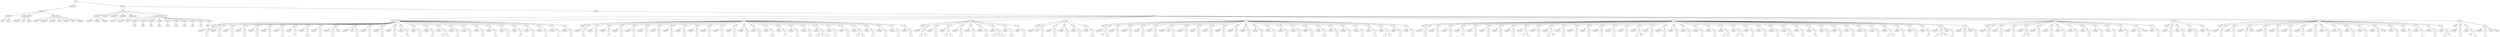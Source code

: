 digraph Tree {
	"t0" [label = "TEI"];
	"t1" [label = "teiHeader"];
	"t2" [label = "fileDesc"];
	"t3" [label = "titleStmt"];
	"t4" [label = "title"];
	"t5" [label = "author"];
	"t6" [label = "publicationStmt"];
	"t7" [label = "publisher"];
	"t8" [label = "idno"];
	"t9" [label = "rights"];
	"t10" [label = "SourceDesc"];
	"t11" [label = "genre"];
	"t12" [label = "inspiration"];
	"t13" [label = "structure"];
	"t14" [label = "type"];
	"t15" [label = "periode"];
	"t16" [label = "taille"];
	"t17" [label = "permalien"];
	"t18" [label = "text"];
	"t19" [label = "front"];
	"t20" [label = "docTitle"];
	"t21" [label = "titlePart"];
	"t22" [label = "titlePart"];
	"t23" [label = "titlePart"];
	"t24" [label = "docDate"];
	"t25" [label = "docAuthor"];
	"t26" [label = "docImprint"];
	"t27" [label = "printer"];
	"t28" [label = "performance"];
	"t29" [label = "premiere"];
	"t30" [label = "castList"];
	"t31" [label = "head"];
	"t32" [label = "castItem"];
	"t33" [label = "role"];
	"t34" [label = "castItem"];
	"t35" [label = "role"];
	"t36" [label = "castItem"];
	"t37" [label = "role"];
	"t38" [label = "castItem"];
	"t39" [label = "role"];
	"t40" [label = "castItem"];
	"t41" [label = "role"];
	"t42" [label = "castItem"];
	"t43" [label = "role"];
	"t44" [label = "castItem"];
	"t45" [label = "role"];
	"t46" [label = "castItem"];
	"t47" [label = "role"];
	"t48" [label = "castItem"];
	"t49" [label = "role"];
	"t50" [label = "castItem"];
	"t51" [label = "role"];
	"t52" [label = "set"];
	"t53" [label = "body"];
	"t54" [label = "div1"];
	"t55" [label = "head"];
	"t56" [label = "div2"];
	"t57" [label = "head"];
	"t58" [label = "sp"];
	"t59" [label = "speaker"];
	"t60" [label = "p"];
	"t61" [label = "s"];
	"t62" [label = "sp"];
	"t63" [label = "speaker"];
	"t64" [label = "p"];
	"t65" [label = "s"];
	"t66" [label = "sp"];
	"t67" [label = "speaker"];
	"t68" [label = "p"];
	"t69" [label = "s"];
	"t70" [label = "sp"];
	"t71" [label = "speaker"];
	"t72" [label = "p"];
	"t73" [label = "s"];
	"t74" [label = "sp"];
	"t75" [label = "speaker"];
	"t76" [label = "p"];
	"t77" [label = "s"];
	"t78" [label = "sp"];
	"t79" [label = "speaker"];
	"t80" [label = "p"];
	"t81" [label = "s"];
	"t82" [label = "sp"];
	"t83" [label = "speaker"];
	"t84" [label = "p"];
	"t85" [label = "s"];
	"t86" [label = "sp"];
	"t87" [label = "speaker"];
	"t88" [label = "p"];
	"t89" [label = "s"];
	"t90" [label = "sp"];
	"t91" [label = "speaker"];
	"t92" [label = "p"];
	"t93" [label = "s"];
	"t94" [label = "sp"];
	"t95" [label = "speaker"];
	"t96" [label = "p"];
	"t97" [label = "s"];
	"t98" [label = "sp"];
	"t99" [label = "speaker"];
	"t100" [label = "p"];
	"t101" [label = "s"];
	"t102" [label = "stage"];
	"t103" [label = "sp"];
	"t104" [label = "speaker"];
	"t105" [label = "note"];
	"t106" [label = "p"];
	"t107" [label = "s"];
	"t108" [label = "sp"];
	"t109" [label = "speaker"];
	"t110" [label = "p"];
	"t111" [label = "s"];
	"t112" [label = "sp"];
	"t113" [label = "speaker"];
	"t114" [label = "p"];
	"t115" [label = "s"];
	"t116" [label = "sp"];
	"t117" [label = "speaker"];
	"t118" [label = "p"];
	"t119" [label = "s"];
	"t120" [label = "sp"];
	"t121" [label = "speaker"];
	"t122" [label = "p"];
	"t123" [label = "s"];
	"t124" [label = "sp"];
	"t125" [label = "speaker"];
	"t126" [label = "p"];
	"t127" [label = "s"];
	"t128" [label = "sp"];
	"t129" [label = "speaker"];
	"t130" [label = "p"];
	"t131" [label = "s"];
	"t132" [label = "sp"];
	"t133" [label = "speaker"];
	"t134" [label = "p"];
	"t135" [label = "s"];
	"t136" [label = "s"];
	"t137" [label = "sp"];
	"t138" [label = "speaker"];
	"t139" [label = "p"];
	"t140" [label = "s"];
	"t141" [label = "sp"];
	"t142" [label = "speaker"];
	"t143" [label = "p"];
	"t144" [label = "s"];
	"t145" [label = "sp"];
	"t146" [label = "speaker"];
	"t147" [label = "p"];
	"t148" [label = "s"];
	"t149" [label = "sp"];
	"t150" [label = "speaker"];
	"t151" [label = "p"];
	"t152" [label = "s"];
	"t153" [label = "sp"];
	"t154" [label = "speaker"];
	"t155" [label = "p"];
	"t156" [label = "s"];
	"t157" [label = "sp"];
	"t158" [label = "speaker"];
	"t159" [label = "p"];
	"t160" [label = "s"];
	"t161" [label = "sp"];
	"t162" [label = "speaker"];
	"t163" [label = "p"];
	"t164" [label = "s"];
	"t165" [label = "sp"];
	"t166" [label = "speaker"];
	"t167" [label = "p"];
	"t168" [label = "s"];
	"t169" [label = "sp"];
	"t170" [label = "speaker"];
	"t171" [label = "p"];
	"t172" [label = "s"];
	"t173" [label = "sp"];
	"t174" [label = "speaker"];
	"t175" [label = "p"];
	"t176" [label = "s"];
	"t177" [label = "div2"];
	"t178" [label = "head"];
	"t179" [label = "sp"];
	"t180" [label = "speaker"];
	"t181" [label = "p"];
	"t182" [label = "s"];
	"t183" [label = "sp"];
	"t184" [label = "speaker"];
	"t185" [label = "p"];
	"t186" [label = "s"];
	"t187" [label = "sp"];
	"t188" [label = "speaker"];
	"t189" [label = "p"];
	"t190" [label = "s"];
	"t191" [label = "sp"];
	"t192" [label = "speaker"];
	"t193" [label = "p"];
	"t194" [label = "s"];
	"t195" [label = "sp"];
	"t196" [label = "speaker"];
	"t197" [label = "p"];
	"t198" [label = "s"];
	"t199" [label = "sp"];
	"t200" [label = "speaker"];
	"t201" [label = "p"];
	"t202" [label = "s"];
	"t203" [label = "sp"];
	"t204" [label = "speaker"];
	"t205" [label = "p"];
	"t206" [label = "s"];
	"t207" [label = "sp"];
	"t208" [label = "speaker"];
	"t209" [label = "p"];
	"t210" [label = "s"];
	"t211" [label = "sp"];
	"t212" [label = "speaker"];
	"t213" [label = "p"];
	"t214" [label = "s"];
	"t215" [label = "sp"];
	"t216" [label = "speaker"];
	"t217" [label = "p"];
	"t218" [label = "s"];
	"t219" [label = "sp"];
	"t220" [label = "speaker"];
	"t221" [label = "p"];
	"t222" [label = "s"];
	"t223" [label = "sp"];
	"t224" [label = "speaker"];
	"t225" [label = "p"];
	"t226" [label = "s"];
	"t227" [label = "sp"];
	"t228" [label = "speaker"];
	"t229" [label = "p"];
	"t230" [label = "s"];
	"t231" [label = "sp"];
	"t232" [label = "speaker"];
	"t233" [label = "p"];
	"t234" [label = "s"];
	"t235" [label = "sp"];
	"t236" [label = "speaker"];
	"t237" [label = "p"];
	"t238" [label = "s"];
	"t239" [label = "sp"];
	"t240" [label = "speaker"];
	"t241" [label = "p"];
	"t242" [label = "s"];
	"t243" [label = "sp"];
	"t244" [label = "speaker"];
	"t245" [label = "p"];
	"t246" [label = "s"];
	"t247" [label = "sp"];
	"t248" [label = "speaker"];
	"t249" [label = "p"];
	"t250" [label = "s"];
	"t251" [label = "sp"];
	"t252" [label = "speaker"];
	"t253" [label = "p"];
	"t254" [label = "s"];
	"t255" [label = "sp"];
	"t256" [label = "speaker"];
	"t257" [label = "p"];
	"t258" [label = "s"];
	"t259" [label = "s"];
	"t260" [label = "s"];
	"t261" [label = "sp"];
	"t262" [label = "speaker"];
	"t263" [label = "p"];
	"t264" [label = "s"];
	"t265" [label = "sp"];
	"t266" [label = "speaker"];
	"t267" [label = "p"];
	"t268" [label = "s"];
	"t269" [label = "sp"];
	"t270" [label = "speaker"];
	"t271" [label = "p"];
	"t272" [label = "s"];
	"t273" [label = "s"];
	"t274" [label = "sp"];
	"t275" [label = "speaker"];
	"t276" [label = "p"];
	"t277" [label = "s"];
	"t278" [label = "sp"];
	"t279" [label = "speaker"];
	"t280" [label = "p"];
	"t281" [label = "s"];
	"t282" [label = "sp"];
	"t283" [label = "speaker"];
	"t284" [label = "p"];
	"t285" [label = "s"];
	"t286" [label = "sp"];
	"t287" [label = "speaker"];
	"t288" [label = "p"];
	"t289" [label = "s"];
	"t290" [label = "div2"];
	"t291" [label = "head"];
	"t292" [label = "sp"];
	"t293" [label = "speaker"];
	"t294" [label = "p"];
	"t295" [label = "s"];
	"t296" [label = "s"];
	"t297" [label = "sp"];
	"t298" [label = "speaker"];
	"t299" [label = "p"];
	"t300" [label = "s"];
	"t301" [label = "sp"];
	"t302" [label = "speaker"];
	"t303" [label = "p"];
	"t304" [label = "s"];
	"t305" [label = "s"];
	"t306" [label = "sp"];
	"t307" [label = "speaker"];
	"t308" [label = "p"];
	"t309" [label = "s"];
	"t310" [label = "sp"];
	"t311" [label = "speaker"];
	"t312" [label = "p"];
	"t313" [label = "s"];
	"t314" [label = "sp"];
	"t315" [label = "speaker"];
	"t316" [label = "p"];
	"t317" [label = "s"];
	"t318" [label = "sp"];
	"t319" [label = "speaker"];
	"t320" [label = "p"];
	"t321" [label = "s"];
	"t322" [label = "s"];
	"t323" [label = "s"];
	"t324" [label = "sp"];
	"t325" [label = "speaker"];
	"t326" [label = "p"];
	"t327" [label = "s"];
	"t328" [label = "sp"];
	"t329" [label = "speaker"];
	"t330" [label = "p"];
	"t331" [label = "s"];
	"t332" [label = "div2"];
	"t333" [label = "head"];
	"t334" [label = "sp"];
	"t335" [label = "speaker"];
	"t336" [label = "note"];
	"t337" [label = "p"];
	"t338" [label = "s"];
	"t339" [label = "sp"];
	"t340" [label = "speaker"];
	"t341" [label = "p"];
	"t342" [label = "s"];
	"t343" [label = "sp"];
	"t344" [label = "speaker"];
	"t345" [label = "p"];
	"t346" [label = "s"];
	"t347" [label = "sp"];
	"t348" [label = "speaker"];
	"t349" [label = "p"];
	"t350" [label = "s"];
	"t351" [label = "sp"];
	"t352" [label = "speaker"];
	"t353" [label = "p"];
	"t354" [label = "s"];
	"t355" [label = "div2"];
	"t356" [label = "head"];
	"t357" [label = "sp"];
	"t358" [label = "speaker"];
	"t359" [label = "p"];
	"t360" [label = "s"];
	"t361" [label = "s"];
	"t362" [label = "sp"];
	"t363" [label = "speaker"];
	"t364" [label = "p"];
	"t365" [label = "s"];
	"t366" [label = "sp"];
	"t367" [label = "speaker"];
	"t368" [label = "p"];
	"t369" [label = "s"];
	"t370" [label = "sp"];
	"t371" [label = "speaker"];
	"t372" [label = "p"];
	"t373" [label = "s"];
	"t374" [label = "sp"];
	"t375" [label = "speaker"];
	"t376" [label = "p"];
	"t377" [label = "s"];
	"t378" [label = "sp"];
	"t379" [label = "speaker"];
	"t380" [label = "note"];
	"t381" [label = "p"];
	"t382" [label = "s"];
	"t383" [label = "sp"];
	"t384" [label = "speaker"];
	"t385" [label = "p"];
	"t386" [label = "s"];
	"t387" [label = "sp"];
	"t388" [label = "speaker"];
	"t389" [label = "p"];
	"t390" [label = "s"];
	"t391" [label = "sp"];
	"t392" [label = "speaker"];
	"t393" [label = "p"];
	"t394" [label = "s"];
	"t395" [label = "sp"];
	"t396" [label = "speaker"];
	"t397" [label = "p"];
	"t398" [label = "s"];
	"t399" [label = "sp"];
	"t400" [label = "speaker"];
	"t401" [label = "p"];
	"t402" [label = "s"];
	"t403" [label = "sp"];
	"t404" [label = "speaker"];
	"t405" [label = "p"];
	"t406" [label = "s"];
	"t407" [label = "sp"];
	"t408" [label = "speaker"];
	"t409" [label = "p"];
	"t410" [label = "s"];
	"t411" [label = "sp"];
	"t412" [label = "speaker"];
	"t413" [label = "p"];
	"t414" [label = "s"];
	"t415" [label = "sp"];
	"t416" [label = "speaker"];
	"t417" [label = "p"];
	"t418" [label = "s"];
	"t419" [label = "sp"];
	"t420" [label = "speaker"];
	"t421" [label = "p"];
	"t422" [label = "s"];
	"t423" [label = "sp"];
	"t424" [label = "speaker"];
	"t425" [label = "p"];
	"t426" [label = "s"];
	"t427" [label = "sp"];
	"t428" [label = "speaker"];
	"t429" [label = "p"];
	"t430" [label = "s"];
	"t431" [label = "sp"];
	"t432" [label = "speaker"];
	"t433" [label = "p"];
	"t434" [label = "s"];
	"t435" [label = "sp"];
	"t436" [label = "speaker"];
	"t437" [label = "p"];
	"t438" [label = "s"];
	"t439" [label = "sp"];
	"t440" [label = "speaker"];
	"t441" [label = "p"];
	"t442" [label = "s"];
	"t443" [label = "sp"];
	"t444" [label = "speaker"];
	"t445" [label = "p"];
	"t446" [label = "s"];
	"t447" [label = "sp"];
	"t448" [label = "speaker"];
	"t449" [label = "p"];
	"t450" [label = "s"];
	"t451" [label = "s"];
	"t452" [label = "sp"];
	"t453" [label = "speaker"];
	"t454" [label = "p"];
	"t455" [label = "s"];
	"t456" [label = "sp"];
	"t457" [label = "speaker"];
	"t458" [label = "p"];
	"t459" [label = "s"];
	"t460" [label = "div2"];
	"t461" [label = "head"];
	"t462" [label = "sp"];
	"t463" [label = "speaker"];
	"t464" [label = "p"];
	"t465" [label = "s"];
	"t466" [label = "sp"];
	"t467" [label = "speaker"];
	"t468" [label = "p"];
	"t469" [label = "s"];
	"t470" [label = "sp"];
	"t471" [label = "speaker"];
	"t472" [label = "p"];
	"t473" [label = "s"];
	"t474" [label = "sp"];
	"t475" [label = "speaker"];
	"t476" [label = "p"];
	"t477" [label = "s"];
	"t478" [label = "sp"];
	"t479" [label = "speaker"];
	"t480" [label = "p"];
	"t481" [label = "s"];
	"t482" [label = "sp"];
	"t483" [label = "speaker"];
	"t484" [label = "p"];
	"t485" [label = "s"];
	"t486" [label = "sp"];
	"t487" [label = "speaker"];
	"t488" [label = "p"];
	"t489" [label = "s"];
	"t490" [label = "sp"];
	"t491" [label = "speaker"];
	"t492" [label = "p"];
	"t493" [label = "s"];
	"t494" [label = "sp"];
	"t495" [label = "speaker"];
	"t496" [label = "p"];
	"t497" [label = "s"];
	"t498" [label = "s"];
	"t499" [label = "sp"];
	"t500" [label = "speaker"];
	"t501" [label = "p"];
	"t502" [label = "s"];
	"t503" [label = "sp"];
	"t504" [label = "speaker"];
	"t505" [label = "p"];
	"t506" [label = "s"];
	"t507" [label = "s"];
	"t508" [label = "sp"];
	"t509" [label = "speaker"];
	"t510" [label = "p"];
	"t511" [label = "s"];
	"t512" [label = "sp"];
	"t513" [label = "speaker"];
	"t514" [label = "p"];
	"t515" [label = "s"];
	"t516" [label = "sp"];
	"t517" [label = "speaker"];
	"t518" [label = "p"];
	"t519" [label = "s"];
	"t520" [label = "sp"];
	"t521" [label = "speaker"];
	"t522" [label = "p"];
	"t523" [label = "s"];
	"t524" [label = "sp"];
	"t525" [label = "speaker"];
	"t526" [label = "p"];
	"t527" [label = "s"];
	"t528" [label = "sp"];
	"t529" [label = "speaker"];
	"t530" [label = "p"];
	"t531" [label = "s"];
	"t532" [label = "sp"];
	"t533" [label = "speaker"];
	"t534" [label = "p"];
	"t535" [label = "s"];
	"t536" [label = "s"];
	"t537" [label = "sp"];
	"t538" [label = "speaker"];
	"t539" [label = "p"];
	"t540" [label = "s"];
	"t541" [label = "sp"];
	"t542" [label = "speaker"];
	"t543" [label = "p"];
	"t544" [label = "s"];
	"t545" [label = "sp"];
	"t546" [label = "speaker"];
	"t547" [label = "p"];
	"t548" [label = "s"];
	"t549" [label = "sp"];
	"t550" [label = "speaker"];
	"t551" [label = "p"];
	"t552" [label = "s"];
	"t553" [label = "sp"];
	"t554" [label = "speaker"];
	"t555" [label = "p"];
	"t556" [label = "s"];
	"t557" [label = "sp"];
	"t558" [label = "speaker"];
	"t559" [label = "p"];
	"t560" [label = "s"];
	"t561" [label = "sp"];
	"t562" [label = "speaker"];
	"t563" [label = "p"];
	"t564" [label = "s"];
	"t565" [label = "s"];
	"t566" [label = "sp"];
	"t567" [label = "speaker"];
	"t568" [label = "p"];
	"t569" [label = "s"];
	"t570" [label = "s"];
	"t571" [label = "sp"];
	"t572" [label = "speaker"];
	"t573" [label = "p"];
	"t574" [label = "s"];
	"t575" [label = "sp"];
	"t576" [label = "speaker"];
	"t577" [label = "p"];
	"t578" [label = "s"];
	"t579" [label = "sp"];
	"t580" [label = "speaker"];
	"t581" [label = "p"];
	"t582" [label = "s"];
	"t583" [label = "sp"];
	"t584" [label = "speaker"];
	"t585" [label = "p"];
	"t586" [label = "s"];
	"t587" [label = "s"];
	"t588" [label = "sp"];
	"t589" [label = "speaker"];
	"t590" [label = "p"];
	"t591" [label = "s"];
	"t592" [label = "sp"];
	"t593" [label = "speaker"];
	"t594" [label = "p"];
	"t595" [label = "s"];
	"t596" [label = "sp"];
	"t597" [label = "speaker"];
	"t598" [label = "p"];
	"t599" [label = "s"];
	"t600" [label = "sp"];
	"t601" [label = "speaker"];
	"t602" [label = "p"];
	"t603" [label = "s"];
	"t604" [label = "sp"];
	"t605" [label = "speaker"];
	"t606" [label = "p"];
	"t607" [label = "s"];
	"t608" [label = "sp"];
	"t609" [label = "speaker"];
	"t610" [label = "p"];
	"t611" [label = "s"];
	"t612" [label = "sp"];
	"t613" [label = "speaker"];
	"t614" [label = "p"];
	"t615" [label = "s"];
	"t616" [label = "sp"];
	"t617" [label = "speaker"];
	"t618" [label = "p"];
	"t619" [label = "s"];
	"t620" [label = "s"];
	"t621" [label = "sp"];
	"t622" [label = "speaker"];
	"t623" [label = "p"];
	"t624" [label = "s"];
	"t625" [label = "sp"];
	"t626" [label = "speaker"];
	"t627" [label = "p"];
	"t628" [label = "s"];
	"t629" [label = "sp"];
	"t630" [label = "speaker"];
	"t631" [label = "p"];
	"t632" [label = "s"];
	"t633" [label = "sp"];
	"t634" [label = "speaker"];
	"t635" [label = "p"];
	"t636" [label = "s"];
	"t637" [label = "s"];
	"t638" [label = "s"];
	"t639" [label = "stage"];
	"t640" [label = "p"];
	"t641" [label = "s"];
	"t642" [label = "sp"];
	"t643" [label = "speaker"];
	"t644" [label = "p"];
	"t645" [label = "s"];
	"t646" [label = "stage"];
	"t647" [label = "p"];
	"t648" [label = "s"];
	"t649" [label = "div2"];
	"t650" [label = "head"];
	"t651" [label = "sp"];
	"t652" [label = "speaker"];
	"t653" [label = "p"];
	"t654" [label = "s"];
	"t655" [label = "sp"];
	"t656" [label = "speaker"];
	"t657" [label = "p"];
	"t658" [label = "s"];
	"t659" [label = "sp"];
	"t660" [label = "speaker"];
	"t661" [label = "p"];
	"t662" [label = "s"];
	"t663" [label = "sp"];
	"t664" [label = "speaker"];
	"t665" [label = "p"];
	"t666" [label = "s"];
	"t667" [label = "s"];
	"t668" [label = "sp"];
	"t669" [label = "speaker"];
	"t670" [label = "p"];
	"t671" [label = "s"];
	"t672" [label = "sp"];
	"t673" [label = "speaker"];
	"t674" [label = "p"];
	"t675" [label = "s"];
	"t676" [label = "sp"];
	"t677" [label = "speaker"];
	"t678" [label = "p"];
	"t679" [label = "s"];
	"t680" [label = "sp"];
	"t681" [label = "speaker"];
	"t682" [label = "p"];
	"t683" [label = "s"];
	"t684" [label = "sp"];
	"t685" [label = "speaker"];
	"t686" [label = "p"];
	"t687" [label = "s"];
	"t688" [label = "sp"];
	"t689" [label = "speaker"];
	"t690" [label = "p"];
	"t691" [label = "s"];
	"t692" [label = "sp"];
	"t693" [label = "speaker"];
	"t694" [label = "p"];
	"t695" [label = "s"];
	"t696" [label = "sp"];
	"t697" [label = "speaker"];
	"t698" [label = "p"];
	"t699" [label = "s"];
	"t700" [label = "sp"];
	"t701" [label = "speaker"];
	"t702" [label = "p"];
	"t703" [label = "s"];
	"t704" [label = "stage"];
	"t705" [label = "sp"];
	"t706" [label = "speaker"];
	"t707" [label = "p"];
	"t708" [label = "s"];
	"t709" [label = "div2"];
	"t710" [label = "head"];
	"t711" [label = "sp"];
	"t712" [label = "speaker"];
	"t713" [label = "p"];
	"t714" [label = "s"];
	"t715" [label = "sp"];
	"t716" [label = "speaker"];
	"t717" [label = "p"];
	"t718" [label = "s"];
	"t719" [label = "sp"];
	"t720" [label = "speaker"];
	"t721" [label = "p"];
	"t722" [label = "s"];
	"t723" [label = "sp"];
	"t724" [label = "speaker"];
	"t725" [label = "p"];
	"t726" [label = "s"];
	"t727" [label = "div2"];
	"t728" [label = "head"];
	"t729" [label = "sp"];
	"t730" [label = "speaker"];
	"t731" [label = "p"];
	"t732" [label = "s"];
	"t733" [label = "sp"];
	"t734" [label = "speaker"];
	"t735" [label = "p"];
	"t736" [label = "s"];
	"t737" [label = "sp"];
	"t738" [label = "speaker"];
	"t739" [label = "p"];
	"t740" [label = "s"];
	"t741" [label = "stage"];
	"t742" [label = "sp"];
	"t743" [label = "speaker"];
	"t744" [label = "p"];
	"t745" [label = "s"];
	"t746" [label = "sp"];
	"t747" [label = "speaker"];
	"t748" [label = "p"];
	"t749" [label = "s"];
	"t750" [label = "sp"];
	"t751" [label = "speaker"];
	"t752" [label = "p"];
	"t753" [label = "s"];
	"t754" [label = "sp"];
	"t755" [label = "speaker"];
	"t756" [label = "p"];
	"t757" [label = "s"];
	"t758" [label = "sp"];
	"t759" [label = "speaker"];
	"t760" [label = "p"];
	"t761" [label = "s"];
	"t762" [label = "sp"];
	"t763" [label = "speaker"];
	"t764" [label = "p"];
	"t765" [label = "s"];
	"t766" [label = "sp"];
	"t767" [label = "speaker"];
	"t768" [label = "p"];
	"t769" [label = "s"];
	"t770" [label = "sp"];
	"t771" [label = "speaker"];
	"t772" [label = "p"];
	"t773" [label = "s"];
	"t774" [label = "sp"];
	"t775" [label = "speaker"];
	"t776" [label = "p"];
	"t777" [label = "s"];
	"t778" [label = "sp"];
	"t779" [label = "speaker"];
	"t780" [label = "p"];
	"t781" [label = "s"];
	"t782" [label = "stage"];
	"t783" [label = "sp"];
	"t784" [label = "speaker"];
	"t785" [label = "p"];
	"t786" [label = "s"];
	"t787" [label = "sp"];
	"t788" [label = "speaker"];
	"t789" [label = "p"];
	"t790" [label = "s"];
	"t791" [label = "sp"];
	"t792" [label = "speaker"];
	"t793" [label = "p"];
	"t794" [label = "s"];
	"t795" [label = "sp"];
	"t796" [label = "speaker"];
	"t797" [label = "p"];
	"t798" [label = "s"];
	"t799" [label = "sp"];
	"t800" [label = "speaker"];
	"t801" [label = "p"];
	"t802" [label = "s"];
	"t803" [label = "s"];
	"t804" [label = "div2"];
	"t805" [label = "head"];
	"t806" [label = "sp"];
	"t807" [label = "speaker"];
	"t808" [label = "p"];
	"t809" [label = "s"];
	"t810" [label = "sp"];
	"t811" [label = "speaker"];
	"t812" [label = "p"];
	"t813" [label = "s"];
	"t814" [label = "s"];
	"t815" [label = "sp"];
	"t816" [label = "speaker"];
	"t817" [label = "p"];
	"t818" [label = "s"];
	"t819" [label = "stage"];
	"t820" [label = "stage"];
	"t0" -> "t1";
	"t1" -> "t2";
	"t2" -> "t3";
	"t3" -> "t4";
	"t3" -> "t5";
	"t2" -> "t6";
	"t6" -> "t7";
	"t6" -> "t8";
	"t6" -> "t9";
	"t2" -> "t10";
	"t10" -> "t11";
	"t10" -> "t12";
	"t10" -> "t13";
	"t10" -> "t14";
	"t10" -> "t15";
	"t10" -> "t16";
	"t10" -> "t17";
	"t0" -> "t18";
	"t18" -> "t19";
	"t19" -> "t20";
	"t20" -> "t21";
	"t20" -> "t22";
	"t20" -> "t23";
	"t19" -> "t24";
	"t19" -> "t25";
	"t19" -> "t26";
	"t26" -> "t27";
	"t19" -> "t28";
	"t28" -> "t29";
	"t19" -> "t30";
	"t30" -> "t31";
	"t30" -> "t32";
	"t32" -> "t33";
	"t30" -> "t34";
	"t34" -> "t35";
	"t30" -> "t36";
	"t36" -> "t37";
	"t30" -> "t38";
	"t38" -> "t39";
	"t30" -> "t40";
	"t40" -> "t41";
	"t30" -> "t42";
	"t42" -> "t43";
	"t30" -> "t44";
	"t44" -> "t45";
	"t30" -> "t46";
	"t46" -> "t47";
	"t30" -> "t48";
	"t48" -> "t49";
	"t30" -> "t50";
	"t50" -> "t51";
	"t19" -> "t52";
	"t18" -> "t53";
	"t53" -> "t54";
	"t54" -> "t55";
	"t54" -> "t56";
	"t56" -> "t57";
	"t56" -> "t58";
	"t58" -> "t59";
	"t58" -> "t60";
	"t60" -> "t61";
	"t56" -> "t62";
	"t62" -> "t63";
	"t62" -> "t64";
	"t64" -> "t65";
	"t56" -> "t66";
	"t66" -> "t67";
	"t66" -> "t68";
	"t68" -> "t69";
	"t56" -> "t70";
	"t70" -> "t71";
	"t70" -> "t72";
	"t72" -> "t73";
	"t56" -> "t74";
	"t74" -> "t75";
	"t74" -> "t76";
	"t76" -> "t77";
	"t56" -> "t78";
	"t78" -> "t79";
	"t78" -> "t80";
	"t80" -> "t81";
	"t56" -> "t82";
	"t82" -> "t83";
	"t82" -> "t84";
	"t84" -> "t85";
	"t56" -> "t86";
	"t86" -> "t87";
	"t86" -> "t88";
	"t88" -> "t89";
	"t56" -> "t90";
	"t90" -> "t91";
	"t90" -> "t92";
	"t92" -> "t93";
	"t56" -> "t94";
	"t94" -> "t95";
	"t94" -> "t96";
	"t96" -> "t97";
	"t56" -> "t98";
	"t98" -> "t99";
	"t98" -> "t100";
	"t100" -> "t101";
	"t98" -> "t102";
	"t56" -> "t103";
	"t103" -> "t104";
	"t103" -> "t105";
	"t103" -> "t106";
	"t106" -> "t107";
	"t56" -> "t108";
	"t108" -> "t109";
	"t108" -> "t110";
	"t110" -> "t111";
	"t56" -> "t112";
	"t112" -> "t113";
	"t112" -> "t114";
	"t114" -> "t115";
	"t56" -> "t116";
	"t116" -> "t117";
	"t116" -> "t118";
	"t118" -> "t119";
	"t56" -> "t120";
	"t120" -> "t121";
	"t120" -> "t122";
	"t122" -> "t123";
	"t56" -> "t124";
	"t124" -> "t125";
	"t124" -> "t126";
	"t126" -> "t127";
	"t56" -> "t128";
	"t128" -> "t129";
	"t128" -> "t130";
	"t130" -> "t131";
	"t56" -> "t132";
	"t132" -> "t133";
	"t132" -> "t134";
	"t134" -> "t135";
	"t134" -> "t136";
	"t56" -> "t137";
	"t137" -> "t138";
	"t137" -> "t139";
	"t139" -> "t140";
	"t56" -> "t141";
	"t141" -> "t142";
	"t141" -> "t143";
	"t143" -> "t144";
	"t56" -> "t145";
	"t145" -> "t146";
	"t145" -> "t147";
	"t147" -> "t148";
	"t56" -> "t149";
	"t149" -> "t150";
	"t149" -> "t151";
	"t151" -> "t152";
	"t56" -> "t153";
	"t153" -> "t154";
	"t153" -> "t155";
	"t155" -> "t156";
	"t56" -> "t157";
	"t157" -> "t158";
	"t157" -> "t159";
	"t159" -> "t160";
	"t56" -> "t161";
	"t161" -> "t162";
	"t161" -> "t163";
	"t163" -> "t164";
	"t56" -> "t165";
	"t165" -> "t166";
	"t165" -> "t167";
	"t167" -> "t168";
	"t56" -> "t169";
	"t169" -> "t170";
	"t169" -> "t171";
	"t171" -> "t172";
	"t56" -> "t173";
	"t173" -> "t174";
	"t173" -> "t175";
	"t175" -> "t176";
	"t54" -> "t177";
	"t177" -> "t178";
	"t177" -> "t179";
	"t179" -> "t180";
	"t179" -> "t181";
	"t181" -> "t182";
	"t177" -> "t183";
	"t183" -> "t184";
	"t183" -> "t185";
	"t185" -> "t186";
	"t177" -> "t187";
	"t187" -> "t188";
	"t187" -> "t189";
	"t189" -> "t190";
	"t177" -> "t191";
	"t191" -> "t192";
	"t191" -> "t193";
	"t193" -> "t194";
	"t177" -> "t195";
	"t195" -> "t196";
	"t195" -> "t197";
	"t197" -> "t198";
	"t177" -> "t199";
	"t199" -> "t200";
	"t199" -> "t201";
	"t201" -> "t202";
	"t177" -> "t203";
	"t203" -> "t204";
	"t203" -> "t205";
	"t205" -> "t206";
	"t177" -> "t207";
	"t207" -> "t208";
	"t207" -> "t209";
	"t209" -> "t210";
	"t177" -> "t211";
	"t211" -> "t212";
	"t211" -> "t213";
	"t213" -> "t214";
	"t177" -> "t215";
	"t215" -> "t216";
	"t215" -> "t217";
	"t217" -> "t218";
	"t177" -> "t219";
	"t219" -> "t220";
	"t219" -> "t221";
	"t221" -> "t222";
	"t177" -> "t223";
	"t223" -> "t224";
	"t223" -> "t225";
	"t225" -> "t226";
	"t177" -> "t227";
	"t227" -> "t228";
	"t227" -> "t229";
	"t229" -> "t230";
	"t177" -> "t231";
	"t231" -> "t232";
	"t231" -> "t233";
	"t233" -> "t234";
	"t177" -> "t235";
	"t235" -> "t236";
	"t235" -> "t237";
	"t237" -> "t238";
	"t177" -> "t239";
	"t239" -> "t240";
	"t239" -> "t241";
	"t241" -> "t242";
	"t177" -> "t243";
	"t243" -> "t244";
	"t243" -> "t245";
	"t245" -> "t246";
	"t177" -> "t247";
	"t247" -> "t248";
	"t247" -> "t249";
	"t249" -> "t250";
	"t177" -> "t251";
	"t251" -> "t252";
	"t251" -> "t253";
	"t253" -> "t254";
	"t177" -> "t255";
	"t255" -> "t256";
	"t255" -> "t257";
	"t257" -> "t258";
	"t257" -> "t259";
	"t257" -> "t260";
	"t177" -> "t261";
	"t261" -> "t262";
	"t261" -> "t263";
	"t263" -> "t264";
	"t177" -> "t265";
	"t265" -> "t266";
	"t265" -> "t267";
	"t267" -> "t268";
	"t177" -> "t269";
	"t269" -> "t270";
	"t269" -> "t271";
	"t271" -> "t272";
	"t271" -> "t273";
	"t177" -> "t274";
	"t274" -> "t275";
	"t274" -> "t276";
	"t276" -> "t277";
	"t177" -> "t278";
	"t278" -> "t279";
	"t278" -> "t280";
	"t280" -> "t281";
	"t177" -> "t282";
	"t282" -> "t283";
	"t282" -> "t284";
	"t284" -> "t285";
	"t177" -> "t286";
	"t286" -> "t287";
	"t286" -> "t288";
	"t288" -> "t289";
	"t54" -> "t290";
	"t290" -> "t291";
	"t290" -> "t292";
	"t292" -> "t293";
	"t292" -> "t294";
	"t294" -> "t295";
	"t294" -> "t296";
	"t290" -> "t297";
	"t297" -> "t298";
	"t297" -> "t299";
	"t299" -> "t300";
	"t290" -> "t301";
	"t301" -> "t302";
	"t301" -> "t303";
	"t303" -> "t304";
	"t303" -> "t305";
	"t290" -> "t306";
	"t306" -> "t307";
	"t306" -> "t308";
	"t308" -> "t309";
	"t290" -> "t310";
	"t310" -> "t311";
	"t310" -> "t312";
	"t312" -> "t313";
	"t290" -> "t314";
	"t314" -> "t315";
	"t314" -> "t316";
	"t316" -> "t317";
	"t290" -> "t318";
	"t318" -> "t319";
	"t318" -> "t320";
	"t320" -> "t321";
	"t320" -> "t322";
	"t320" -> "t323";
	"t290" -> "t324";
	"t324" -> "t325";
	"t324" -> "t326";
	"t326" -> "t327";
	"t290" -> "t328";
	"t328" -> "t329";
	"t328" -> "t330";
	"t330" -> "t331";
	"t54" -> "t332";
	"t332" -> "t333";
	"t332" -> "t334";
	"t334" -> "t335";
	"t334" -> "t336";
	"t334" -> "t337";
	"t337" -> "t338";
	"t332" -> "t339";
	"t339" -> "t340";
	"t339" -> "t341";
	"t341" -> "t342";
	"t332" -> "t343";
	"t343" -> "t344";
	"t343" -> "t345";
	"t345" -> "t346";
	"t332" -> "t347";
	"t347" -> "t348";
	"t347" -> "t349";
	"t349" -> "t350";
	"t332" -> "t351";
	"t351" -> "t352";
	"t351" -> "t353";
	"t353" -> "t354";
	"t54" -> "t355";
	"t355" -> "t356";
	"t355" -> "t357";
	"t357" -> "t358";
	"t357" -> "t359";
	"t359" -> "t360";
	"t359" -> "t361";
	"t355" -> "t362";
	"t362" -> "t363";
	"t362" -> "t364";
	"t364" -> "t365";
	"t355" -> "t366";
	"t366" -> "t367";
	"t366" -> "t368";
	"t368" -> "t369";
	"t355" -> "t370";
	"t370" -> "t371";
	"t370" -> "t372";
	"t372" -> "t373";
	"t355" -> "t374";
	"t374" -> "t375";
	"t374" -> "t376";
	"t376" -> "t377";
	"t355" -> "t378";
	"t378" -> "t379";
	"t378" -> "t380";
	"t378" -> "t381";
	"t381" -> "t382";
	"t355" -> "t383";
	"t383" -> "t384";
	"t383" -> "t385";
	"t385" -> "t386";
	"t355" -> "t387";
	"t387" -> "t388";
	"t387" -> "t389";
	"t389" -> "t390";
	"t355" -> "t391";
	"t391" -> "t392";
	"t391" -> "t393";
	"t393" -> "t394";
	"t355" -> "t395";
	"t395" -> "t396";
	"t395" -> "t397";
	"t397" -> "t398";
	"t355" -> "t399";
	"t399" -> "t400";
	"t399" -> "t401";
	"t401" -> "t402";
	"t355" -> "t403";
	"t403" -> "t404";
	"t403" -> "t405";
	"t405" -> "t406";
	"t355" -> "t407";
	"t407" -> "t408";
	"t407" -> "t409";
	"t409" -> "t410";
	"t355" -> "t411";
	"t411" -> "t412";
	"t411" -> "t413";
	"t413" -> "t414";
	"t355" -> "t415";
	"t415" -> "t416";
	"t415" -> "t417";
	"t417" -> "t418";
	"t355" -> "t419";
	"t419" -> "t420";
	"t419" -> "t421";
	"t421" -> "t422";
	"t355" -> "t423";
	"t423" -> "t424";
	"t423" -> "t425";
	"t425" -> "t426";
	"t355" -> "t427";
	"t427" -> "t428";
	"t427" -> "t429";
	"t429" -> "t430";
	"t355" -> "t431";
	"t431" -> "t432";
	"t431" -> "t433";
	"t433" -> "t434";
	"t355" -> "t435";
	"t435" -> "t436";
	"t435" -> "t437";
	"t437" -> "t438";
	"t355" -> "t439";
	"t439" -> "t440";
	"t439" -> "t441";
	"t441" -> "t442";
	"t355" -> "t443";
	"t443" -> "t444";
	"t443" -> "t445";
	"t445" -> "t446";
	"t355" -> "t447";
	"t447" -> "t448";
	"t447" -> "t449";
	"t449" -> "t450";
	"t449" -> "t451";
	"t355" -> "t452";
	"t452" -> "t453";
	"t452" -> "t454";
	"t454" -> "t455";
	"t355" -> "t456";
	"t456" -> "t457";
	"t456" -> "t458";
	"t458" -> "t459";
	"t54" -> "t460";
	"t460" -> "t461";
	"t460" -> "t462";
	"t462" -> "t463";
	"t462" -> "t464";
	"t464" -> "t465";
	"t460" -> "t466";
	"t466" -> "t467";
	"t466" -> "t468";
	"t468" -> "t469";
	"t460" -> "t470";
	"t470" -> "t471";
	"t470" -> "t472";
	"t472" -> "t473";
	"t460" -> "t474";
	"t474" -> "t475";
	"t474" -> "t476";
	"t476" -> "t477";
	"t460" -> "t478";
	"t478" -> "t479";
	"t478" -> "t480";
	"t480" -> "t481";
	"t460" -> "t482";
	"t482" -> "t483";
	"t482" -> "t484";
	"t484" -> "t485";
	"t460" -> "t486";
	"t486" -> "t487";
	"t486" -> "t488";
	"t488" -> "t489";
	"t460" -> "t490";
	"t490" -> "t491";
	"t490" -> "t492";
	"t492" -> "t493";
	"t460" -> "t494";
	"t494" -> "t495";
	"t494" -> "t496";
	"t496" -> "t497";
	"t496" -> "t498";
	"t460" -> "t499";
	"t499" -> "t500";
	"t499" -> "t501";
	"t501" -> "t502";
	"t460" -> "t503";
	"t503" -> "t504";
	"t503" -> "t505";
	"t505" -> "t506";
	"t505" -> "t507";
	"t460" -> "t508";
	"t508" -> "t509";
	"t508" -> "t510";
	"t510" -> "t511";
	"t460" -> "t512";
	"t512" -> "t513";
	"t512" -> "t514";
	"t514" -> "t515";
	"t460" -> "t516";
	"t516" -> "t517";
	"t516" -> "t518";
	"t518" -> "t519";
	"t460" -> "t520";
	"t520" -> "t521";
	"t520" -> "t522";
	"t522" -> "t523";
	"t460" -> "t524";
	"t524" -> "t525";
	"t524" -> "t526";
	"t526" -> "t527";
	"t460" -> "t528";
	"t528" -> "t529";
	"t528" -> "t530";
	"t530" -> "t531";
	"t460" -> "t532";
	"t532" -> "t533";
	"t532" -> "t534";
	"t534" -> "t535";
	"t534" -> "t536";
	"t460" -> "t537";
	"t537" -> "t538";
	"t537" -> "t539";
	"t539" -> "t540";
	"t460" -> "t541";
	"t541" -> "t542";
	"t541" -> "t543";
	"t543" -> "t544";
	"t460" -> "t545";
	"t545" -> "t546";
	"t545" -> "t547";
	"t547" -> "t548";
	"t460" -> "t549";
	"t549" -> "t550";
	"t549" -> "t551";
	"t551" -> "t552";
	"t460" -> "t553";
	"t553" -> "t554";
	"t553" -> "t555";
	"t555" -> "t556";
	"t460" -> "t557";
	"t557" -> "t558";
	"t557" -> "t559";
	"t559" -> "t560";
	"t460" -> "t561";
	"t561" -> "t562";
	"t561" -> "t563";
	"t563" -> "t564";
	"t563" -> "t565";
	"t460" -> "t566";
	"t566" -> "t567";
	"t566" -> "t568";
	"t568" -> "t569";
	"t568" -> "t570";
	"t460" -> "t571";
	"t571" -> "t572";
	"t571" -> "t573";
	"t573" -> "t574";
	"t460" -> "t575";
	"t575" -> "t576";
	"t575" -> "t577";
	"t577" -> "t578";
	"t460" -> "t579";
	"t579" -> "t580";
	"t579" -> "t581";
	"t581" -> "t582";
	"t460" -> "t583";
	"t583" -> "t584";
	"t583" -> "t585";
	"t585" -> "t586";
	"t585" -> "t587";
	"t460" -> "t588";
	"t588" -> "t589";
	"t588" -> "t590";
	"t590" -> "t591";
	"t460" -> "t592";
	"t592" -> "t593";
	"t592" -> "t594";
	"t594" -> "t595";
	"t460" -> "t596";
	"t596" -> "t597";
	"t596" -> "t598";
	"t598" -> "t599";
	"t460" -> "t600";
	"t600" -> "t601";
	"t600" -> "t602";
	"t602" -> "t603";
	"t460" -> "t604";
	"t604" -> "t605";
	"t604" -> "t606";
	"t606" -> "t607";
	"t460" -> "t608";
	"t608" -> "t609";
	"t608" -> "t610";
	"t610" -> "t611";
	"t460" -> "t612";
	"t612" -> "t613";
	"t612" -> "t614";
	"t614" -> "t615";
	"t460" -> "t616";
	"t616" -> "t617";
	"t616" -> "t618";
	"t618" -> "t619";
	"t618" -> "t620";
	"t460" -> "t621";
	"t621" -> "t622";
	"t621" -> "t623";
	"t623" -> "t624";
	"t460" -> "t625";
	"t625" -> "t626";
	"t625" -> "t627";
	"t627" -> "t628";
	"t460" -> "t629";
	"t629" -> "t630";
	"t629" -> "t631";
	"t631" -> "t632";
	"t460" -> "t633";
	"t633" -> "t634";
	"t633" -> "t635";
	"t635" -> "t636";
	"t635" -> "t637";
	"t635" -> "t638";
	"t633" -> "t639";
	"t633" -> "t640";
	"t640" -> "t641";
	"t460" -> "t642";
	"t642" -> "t643";
	"t642" -> "t644";
	"t644" -> "t645";
	"t642" -> "t646";
	"t642" -> "t647";
	"t647" -> "t648";
	"t54" -> "t649";
	"t649" -> "t650";
	"t649" -> "t651";
	"t651" -> "t652";
	"t651" -> "t653";
	"t653" -> "t654";
	"t649" -> "t655";
	"t655" -> "t656";
	"t655" -> "t657";
	"t657" -> "t658";
	"t649" -> "t659";
	"t659" -> "t660";
	"t659" -> "t661";
	"t661" -> "t662";
	"t649" -> "t663";
	"t663" -> "t664";
	"t663" -> "t665";
	"t665" -> "t666";
	"t665" -> "t667";
	"t649" -> "t668";
	"t668" -> "t669";
	"t668" -> "t670";
	"t670" -> "t671";
	"t649" -> "t672";
	"t672" -> "t673";
	"t672" -> "t674";
	"t674" -> "t675";
	"t649" -> "t676";
	"t676" -> "t677";
	"t676" -> "t678";
	"t678" -> "t679";
	"t649" -> "t680";
	"t680" -> "t681";
	"t680" -> "t682";
	"t682" -> "t683";
	"t649" -> "t684";
	"t684" -> "t685";
	"t684" -> "t686";
	"t686" -> "t687";
	"t649" -> "t688";
	"t688" -> "t689";
	"t688" -> "t690";
	"t690" -> "t691";
	"t649" -> "t692";
	"t692" -> "t693";
	"t692" -> "t694";
	"t694" -> "t695";
	"t649" -> "t696";
	"t696" -> "t697";
	"t696" -> "t698";
	"t698" -> "t699";
	"t649" -> "t700";
	"t700" -> "t701";
	"t700" -> "t702";
	"t702" -> "t703";
	"t700" -> "t704";
	"t649" -> "t705";
	"t705" -> "t706";
	"t705" -> "t707";
	"t707" -> "t708";
	"t54" -> "t709";
	"t709" -> "t710";
	"t709" -> "t711";
	"t711" -> "t712";
	"t711" -> "t713";
	"t713" -> "t714";
	"t709" -> "t715";
	"t715" -> "t716";
	"t715" -> "t717";
	"t717" -> "t718";
	"t709" -> "t719";
	"t719" -> "t720";
	"t719" -> "t721";
	"t721" -> "t722";
	"t709" -> "t723";
	"t723" -> "t724";
	"t723" -> "t725";
	"t725" -> "t726";
	"t54" -> "t727";
	"t727" -> "t728";
	"t727" -> "t729";
	"t729" -> "t730";
	"t729" -> "t731";
	"t731" -> "t732";
	"t727" -> "t733";
	"t733" -> "t734";
	"t733" -> "t735";
	"t735" -> "t736";
	"t727" -> "t737";
	"t737" -> "t738";
	"t737" -> "t739";
	"t739" -> "t740";
	"t737" -> "t741";
	"t727" -> "t742";
	"t742" -> "t743";
	"t742" -> "t744";
	"t744" -> "t745";
	"t727" -> "t746";
	"t746" -> "t747";
	"t746" -> "t748";
	"t748" -> "t749";
	"t727" -> "t750";
	"t750" -> "t751";
	"t750" -> "t752";
	"t752" -> "t753";
	"t727" -> "t754";
	"t754" -> "t755";
	"t754" -> "t756";
	"t756" -> "t757";
	"t727" -> "t758";
	"t758" -> "t759";
	"t758" -> "t760";
	"t760" -> "t761";
	"t727" -> "t762";
	"t762" -> "t763";
	"t762" -> "t764";
	"t764" -> "t765";
	"t727" -> "t766";
	"t766" -> "t767";
	"t766" -> "t768";
	"t768" -> "t769";
	"t727" -> "t770";
	"t770" -> "t771";
	"t770" -> "t772";
	"t772" -> "t773";
	"t727" -> "t774";
	"t774" -> "t775";
	"t774" -> "t776";
	"t776" -> "t777";
	"t727" -> "t778";
	"t778" -> "t779";
	"t778" -> "t780";
	"t780" -> "t781";
	"t778" -> "t782";
	"t727" -> "t783";
	"t783" -> "t784";
	"t783" -> "t785";
	"t785" -> "t786";
	"t727" -> "t787";
	"t787" -> "t788";
	"t787" -> "t789";
	"t789" -> "t790";
	"t727" -> "t791";
	"t791" -> "t792";
	"t791" -> "t793";
	"t793" -> "t794";
	"t727" -> "t795";
	"t795" -> "t796";
	"t795" -> "t797";
	"t797" -> "t798";
	"t727" -> "t799";
	"t799" -> "t800";
	"t799" -> "t801";
	"t801" -> "t802";
	"t801" -> "t803";
	"t54" -> "t804";
	"t804" -> "t805";
	"t804" -> "t806";
	"t806" -> "t807";
	"t806" -> "t808";
	"t808" -> "t809";
	"t804" -> "t810";
	"t810" -> "t811";
	"t810" -> "t812";
	"t812" -> "t813";
	"t812" -> "t814";
	"t804" -> "t815";
	"t815" -> "t816";
	"t815" -> "t817";
	"t817" -> "t818";
	"t815" -> "t819";
	"t815" -> "t820";
}
